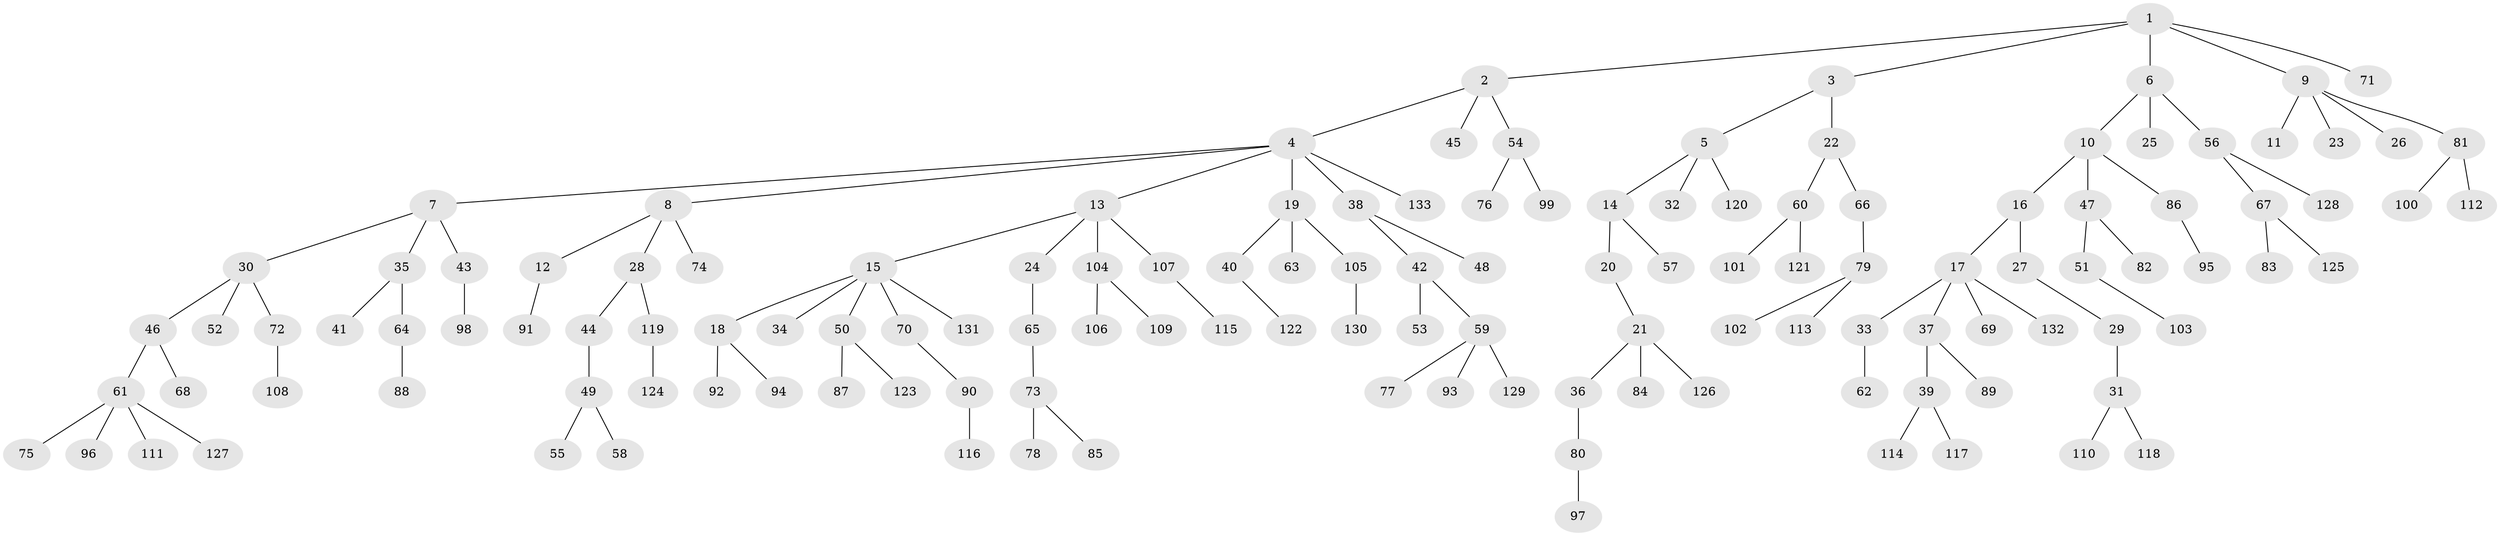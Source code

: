 // Generated by graph-tools (version 1.1) at 2025/15/03/09/25 04:15:21]
// undirected, 133 vertices, 132 edges
graph export_dot {
graph [start="1"]
  node [color=gray90,style=filled];
  1;
  2;
  3;
  4;
  5;
  6;
  7;
  8;
  9;
  10;
  11;
  12;
  13;
  14;
  15;
  16;
  17;
  18;
  19;
  20;
  21;
  22;
  23;
  24;
  25;
  26;
  27;
  28;
  29;
  30;
  31;
  32;
  33;
  34;
  35;
  36;
  37;
  38;
  39;
  40;
  41;
  42;
  43;
  44;
  45;
  46;
  47;
  48;
  49;
  50;
  51;
  52;
  53;
  54;
  55;
  56;
  57;
  58;
  59;
  60;
  61;
  62;
  63;
  64;
  65;
  66;
  67;
  68;
  69;
  70;
  71;
  72;
  73;
  74;
  75;
  76;
  77;
  78;
  79;
  80;
  81;
  82;
  83;
  84;
  85;
  86;
  87;
  88;
  89;
  90;
  91;
  92;
  93;
  94;
  95;
  96;
  97;
  98;
  99;
  100;
  101;
  102;
  103;
  104;
  105;
  106;
  107;
  108;
  109;
  110;
  111;
  112;
  113;
  114;
  115;
  116;
  117;
  118;
  119;
  120;
  121;
  122;
  123;
  124;
  125;
  126;
  127;
  128;
  129;
  130;
  131;
  132;
  133;
  1 -- 2;
  1 -- 3;
  1 -- 6;
  1 -- 9;
  1 -- 71;
  2 -- 4;
  2 -- 45;
  2 -- 54;
  3 -- 5;
  3 -- 22;
  4 -- 7;
  4 -- 8;
  4 -- 13;
  4 -- 19;
  4 -- 38;
  4 -- 133;
  5 -- 14;
  5 -- 32;
  5 -- 120;
  6 -- 10;
  6 -- 25;
  6 -- 56;
  7 -- 30;
  7 -- 35;
  7 -- 43;
  8 -- 12;
  8 -- 28;
  8 -- 74;
  9 -- 11;
  9 -- 23;
  9 -- 26;
  9 -- 81;
  10 -- 16;
  10 -- 47;
  10 -- 86;
  12 -- 91;
  13 -- 15;
  13 -- 24;
  13 -- 104;
  13 -- 107;
  14 -- 20;
  14 -- 57;
  15 -- 18;
  15 -- 34;
  15 -- 50;
  15 -- 70;
  15 -- 131;
  16 -- 17;
  16 -- 27;
  17 -- 33;
  17 -- 37;
  17 -- 69;
  17 -- 132;
  18 -- 92;
  18 -- 94;
  19 -- 40;
  19 -- 63;
  19 -- 105;
  20 -- 21;
  21 -- 36;
  21 -- 84;
  21 -- 126;
  22 -- 60;
  22 -- 66;
  24 -- 65;
  27 -- 29;
  28 -- 44;
  28 -- 119;
  29 -- 31;
  30 -- 46;
  30 -- 52;
  30 -- 72;
  31 -- 110;
  31 -- 118;
  33 -- 62;
  35 -- 41;
  35 -- 64;
  36 -- 80;
  37 -- 39;
  37 -- 89;
  38 -- 42;
  38 -- 48;
  39 -- 114;
  39 -- 117;
  40 -- 122;
  42 -- 53;
  42 -- 59;
  43 -- 98;
  44 -- 49;
  46 -- 61;
  46 -- 68;
  47 -- 51;
  47 -- 82;
  49 -- 55;
  49 -- 58;
  50 -- 87;
  50 -- 123;
  51 -- 103;
  54 -- 76;
  54 -- 99;
  56 -- 67;
  56 -- 128;
  59 -- 77;
  59 -- 93;
  59 -- 129;
  60 -- 101;
  60 -- 121;
  61 -- 75;
  61 -- 96;
  61 -- 111;
  61 -- 127;
  64 -- 88;
  65 -- 73;
  66 -- 79;
  67 -- 83;
  67 -- 125;
  70 -- 90;
  72 -- 108;
  73 -- 78;
  73 -- 85;
  79 -- 102;
  79 -- 113;
  80 -- 97;
  81 -- 100;
  81 -- 112;
  86 -- 95;
  90 -- 116;
  104 -- 106;
  104 -- 109;
  105 -- 130;
  107 -- 115;
  119 -- 124;
}
